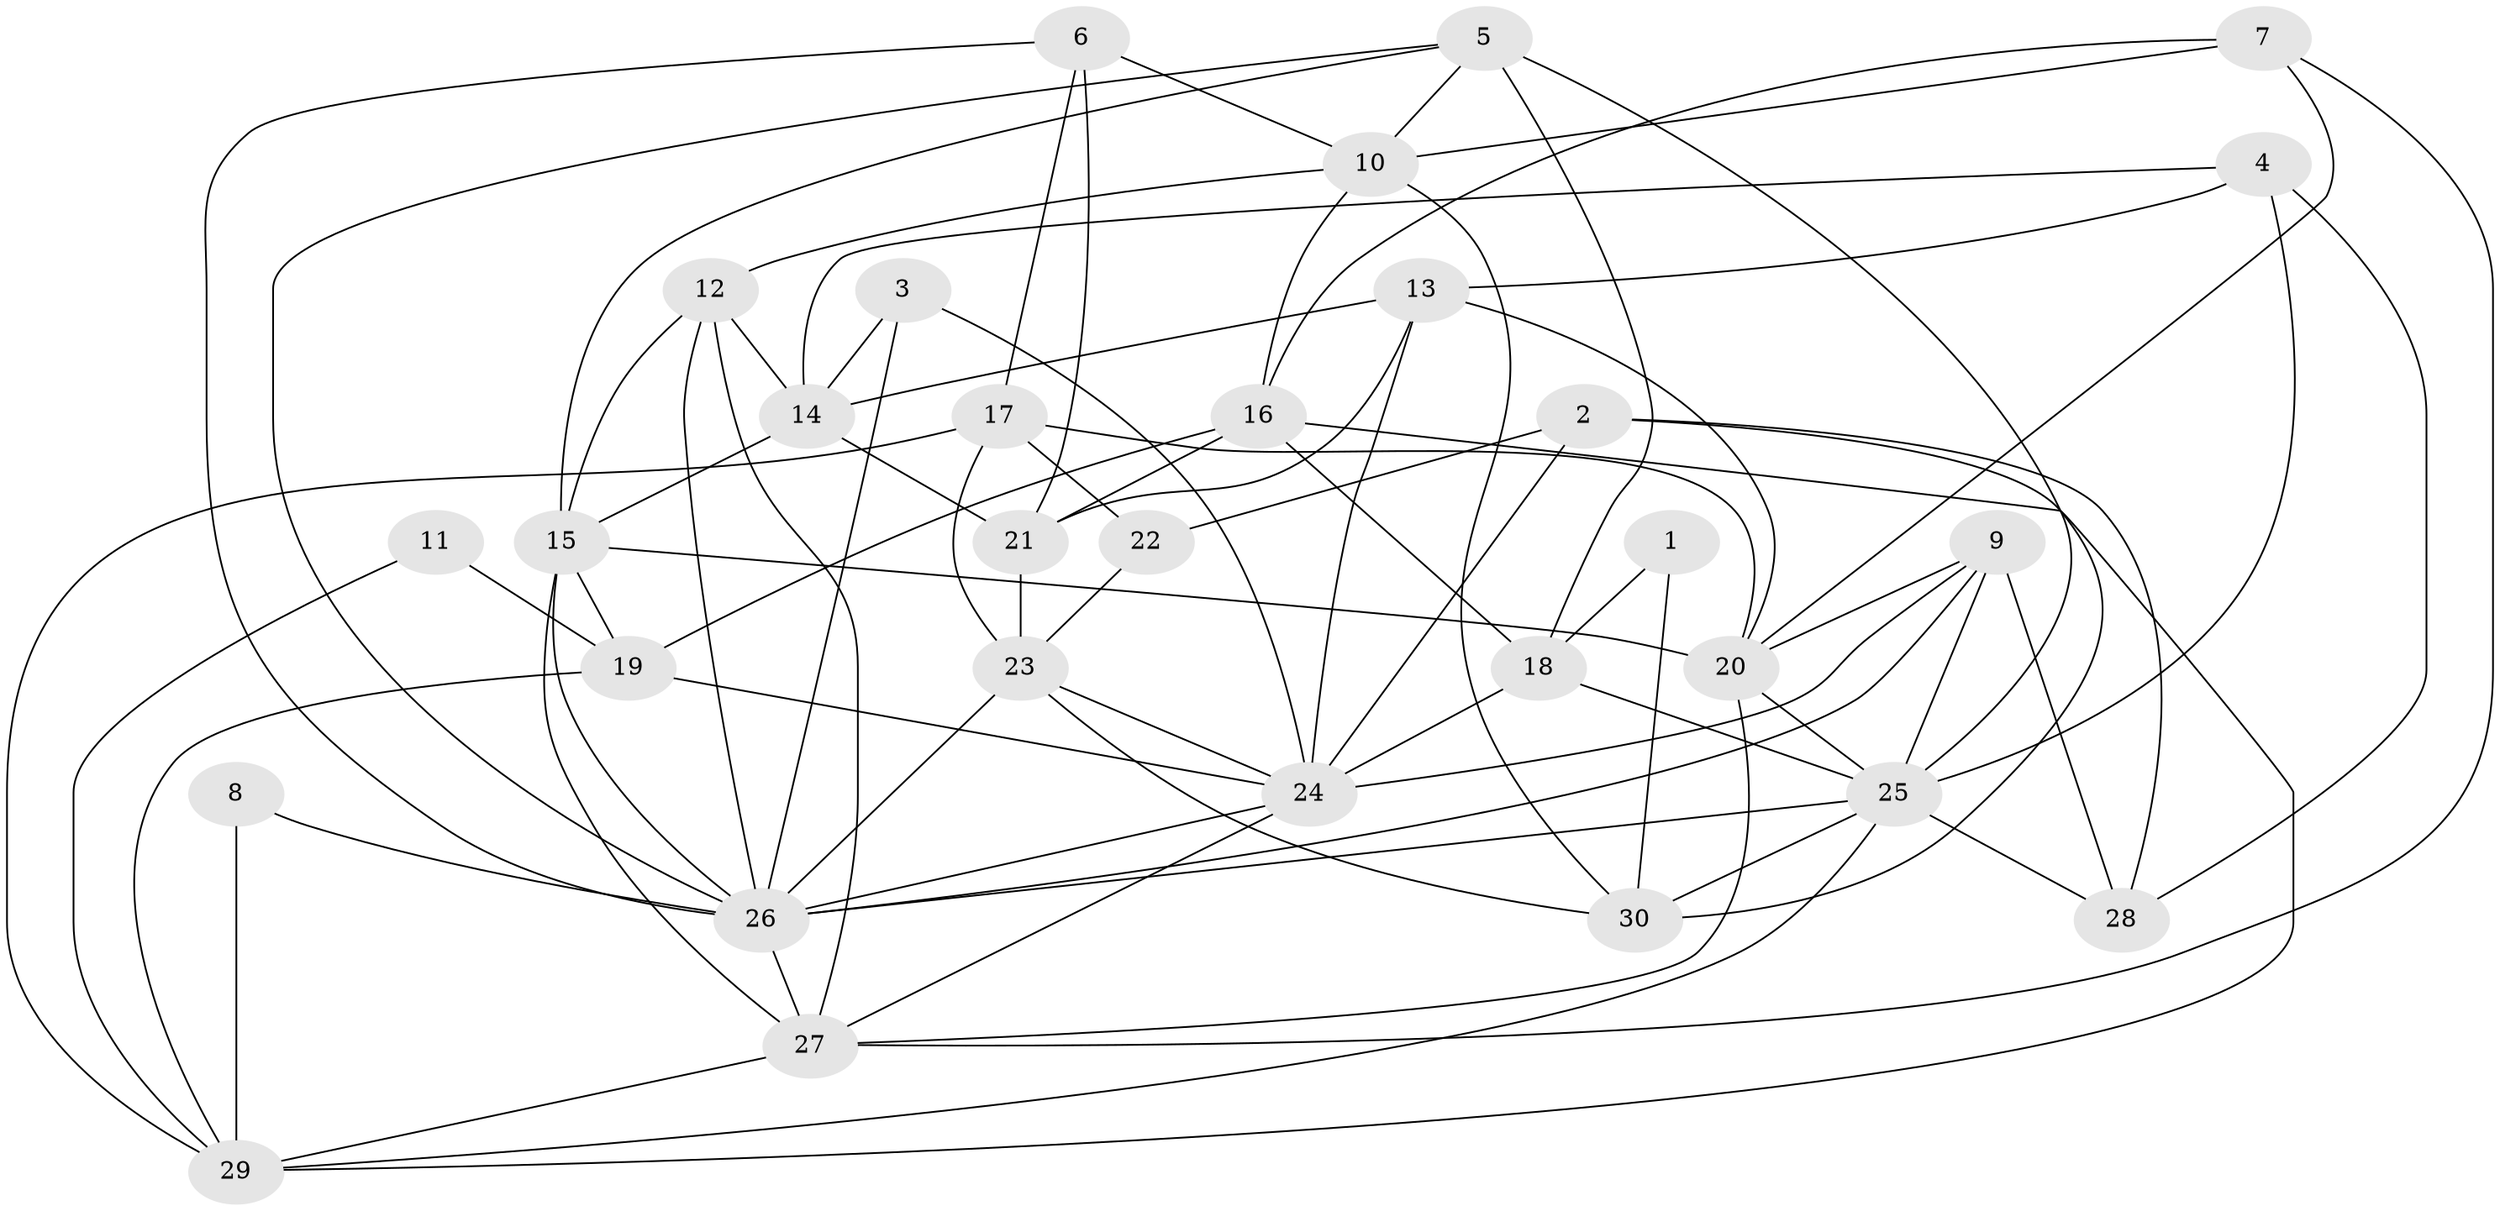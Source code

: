 // original degree distribution, {3: 0.2833333333333333, 2: 0.13333333333333333, 4: 0.23333333333333334, 5: 0.18333333333333332, 6: 0.15, 8: 0.016666666666666666}
// Generated by graph-tools (version 1.1) at 2025/26/03/09/25 03:26:11]
// undirected, 30 vertices, 79 edges
graph export_dot {
graph [start="1"]
  node [color=gray90,style=filled];
  1;
  2;
  3;
  4;
  5;
  6;
  7;
  8;
  9;
  10;
  11;
  12;
  13;
  14;
  15;
  16;
  17;
  18;
  19;
  20;
  21;
  22;
  23;
  24;
  25;
  26;
  27;
  28;
  29;
  30;
  1 -- 18 [weight=1.0];
  1 -- 30 [weight=1.0];
  2 -- 22 [weight=1.0];
  2 -- 24 [weight=1.0];
  2 -- 28 [weight=1.0];
  2 -- 30 [weight=1.0];
  3 -- 14 [weight=1.0];
  3 -- 24 [weight=1.0];
  3 -- 26 [weight=1.0];
  4 -- 13 [weight=1.0];
  4 -- 14 [weight=1.0];
  4 -- 25 [weight=1.0];
  4 -- 28 [weight=1.0];
  5 -- 10 [weight=1.0];
  5 -- 15 [weight=1.0];
  5 -- 18 [weight=1.0];
  5 -- 25 [weight=2.0];
  5 -- 26 [weight=1.0];
  6 -- 10 [weight=1.0];
  6 -- 17 [weight=1.0];
  6 -- 21 [weight=1.0];
  6 -- 26 [weight=1.0];
  7 -- 10 [weight=1.0];
  7 -- 16 [weight=1.0];
  7 -- 20 [weight=1.0];
  7 -- 27 [weight=1.0];
  8 -- 26 [weight=1.0];
  8 -- 29 [weight=2.0];
  9 -- 20 [weight=1.0];
  9 -- 24 [weight=2.0];
  9 -- 25 [weight=1.0];
  9 -- 26 [weight=1.0];
  9 -- 28 [weight=1.0];
  10 -- 12 [weight=1.0];
  10 -- 16 [weight=1.0];
  10 -- 30 [weight=1.0];
  11 -- 19 [weight=1.0];
  11 -- 29 [weight=1.0];
  12 -- 14 [weight=1.0];
  12 -- 15 [weight=1.0];
  12 -- 26 [weight=1.0];
  12 -- 27 [weight=1.0];
  13 -- 14 [weight=1.0];
  13 -- 20 [weight=1.0];
  13 -- 21 [weight=1.0];
  13 -- 24 [weight=2.0];
  14 -- 15 [weight=1.0];
  14 -- 21 [weight=2.0];
  15 -- 19 [weight=1.0];
  15 -- 20 [weight=1.0];
  15 -- 26 [weight=1.0];
  15 -- 27 [weight=1.0];
  16 -- 18 [weight=1.0];
  16 -- 19 [weight=1.0];
  16 -- 21 [weight=1.0];
  16 -- 29 [weight=2.0];
  17 -- 20 [weight=1.0];
  17 -- 22 [weight=1.0];
  17 -- 23 [weight=1.0];
  17 -- 29 [weight=1.0];
  18 -- 24 [weight=1.0];
  18 -- 25 [weight=1.0];
  19 -- 24 [weight=1.0];
  19 -- 29 [weight=1.0];
  20 -- 25 [weight=1.0];
  20 -- 27 [weight=1.0];
  21 -- 23 [weight=1.0];
  22 -- 23 [weight=1.0];
  23 -- 24 [weight=1.0];
  23 -- 26 [weight=2.0];
  23 -- 30 [weight=1.0];
  24 -- 26 [weight=1.0];
  24 -- 27 [weight=1.0];
  25 -- 26 [weight=1.0];
  25 -- 28 [weight=1.0];
  25 -- 29 [weight=1.0];
  25 -- 30 [weight=1.0];
  26 -- 27 [weight=2.0];
  27 -- 29 [weight=1.0];
}
